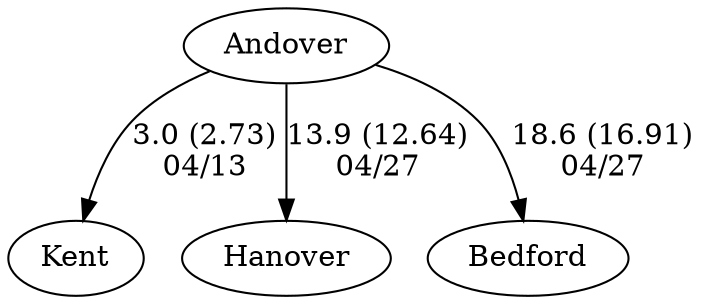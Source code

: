 digraph boys1foursAndover {Kent [URL="boys1foursAndoverKent.html"];Hanover [URL="boys1foursAndoverHanover.html"];Bedford [URL="boys1foursAndoverBedford.html"];Andover [URL="boys1foursAndoverAndover.html"];Andover -> Kent[label="3.0 (2.73)
04/13", weight="97", tooltip="NEIRA,Andover, Kent School			
Distance: 1650 Conditions: Strong following current.Variable 15-20mph cross tailwind gusting to 30mph. Comments: Times should not be compared given the strong current and floating start. In the boys' third boat, times were not taken but margins were recorded - the margin is recorded as time from the winning crew.
Andover wins the Perry and Brown Trophy (Boys' 1st boat) and Kent wins the Hart Perry Cup (Girls' 1st boat).
Thank you to Kent for making the long drive and a great day of racing.
None", URL="https://www.row2k.com/results/resultspage.cfm?UID=B22AAA979AF5CD66BC6FB376321A25A4&cat=5", random="random"]; 
Andover -> Hanover[label="13.9 (12.64)
04/27", weight="87", tooltip="NEIRA,Andover vs. Hanover High School vs. Bedford			
Distance: 1650 Conditions: Calm conditions to start racing with tailwind building over the course of the afternoon. 5-10mph. Order of racing:
B3, G5, B4, G4, B2, G2, B5, G1, B1, G6, G3, B6. Comments: Not all races started at the line. Times should not be compared.
In the G6 race, Hanover cut the turn buoy which is grounds for a disqualification.
In the B4 race, Hanover caught multiple boat-stopping crabs.
Thank you to all crews for making the trip. And special thank you to the athletes willing to double up or create composite crews to get everyone on the water today.
None", URL="https://www.row2k.com/results/resultspage.cfm?UID=A21A42AB805198290F7DED1497014168&cat=5", random="random"]; 
Andover -> Bedford[label="18.6 (16.91)
04/27", weight="82", tooltip="NEIRA,Andover vs. Hanover High School vs. Bedford			
Distance: 1650 Conditions: Calm conditions to start racing with tailwind building over the course of the afternoon. 5-10mph. Order of racing:
B3, G5, B4, G4, B2, G2, B5, G1, B1, G6, G3, B6. Comments: Not all races started at the line. Times should not be compared.
In the G6 race, Hanover cut the turn buoy which is grounds for a disqualification.
In the B4 race, Hanover caught multiple boat-stopping crabs.
Thank you to all crews for making the trip. And special thank you to the athletes willing to double up or create composite crews to get everyone on the water today.
None", URL="https://www.row2k.com/results/resultspage.cfm?UID=A21A42AB805198290F7DED1497014168&cat=5", random="random"]}